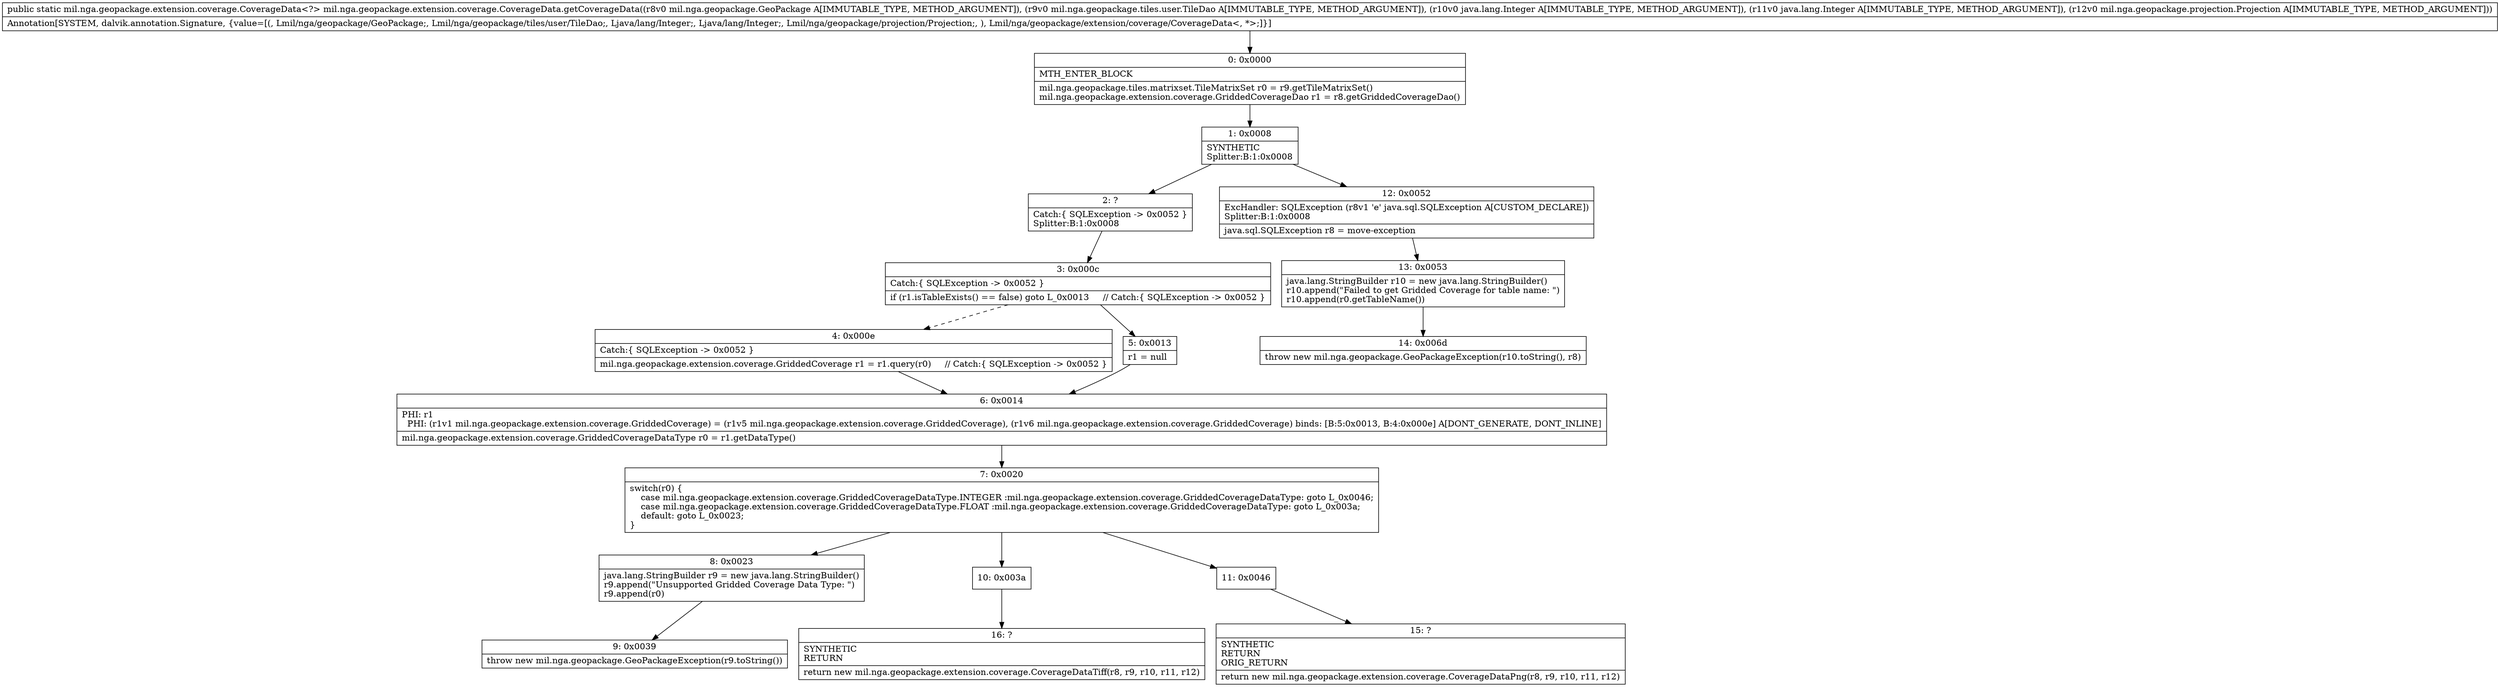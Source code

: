 digraph "CFG formil.nga.geopackage.extension.coverage.CoverageData.getCoverageData(Lmil\/nga\/geopackage\/GeoPackage;Lmil\/nga\/geopackage\/tiles\/user\/TileDao;Ljava\/lang\/Integer;Ljava\/lang\/Integer;Lmil\/nga\/geopackage\/projection\/Projection;)Lmil\/nga\/geopackage\/extension\/coverage\/CoverageData;" {
Node_0 [shape=record,label="{0\:\ 0x0000|MTH_ENTER_BLOCK\l|mil.nga.geopackage.tiles.matrixset.TileMatrixSet r0 = r9.getTileMatrixSet()\lmil.nga.geopackage.extension.coverage.GriddedCoverageDao r1 = r8.getGriddedCoverageDao()\l}"];
Node_1 [shape=record,label="{1\:\ 0x0008|SYNTHETIC\lSplitter:B:1:0x0008\l}"];
Node_2 [shape=record,label="{2\:\ ?|Catch:\{ SQLException \-\> 0x0052 \}\lSplitter:B:1:0x0008\l}"];
Node_3 [shape=record,label="{3\:\ 0x000c|Catch:\{ SQLException \-\> 0x0052 \}\l|if (r1.isTableExists() == false) goto L_0x0013     \/\/ Catch:\{ SQLException \-\> 0x0052 \}\l}"];
Node_4 [shape=record,label="{4\:\ 0x000e|Catch:\{ SQLException \-\> 0x0052 \}\l|mil.nga.geopackage.extension.coverage.GriddedCoverage r1 = r1.query(r0)     \/\/ Catch:\{ SQLException \-\> 0x0052 \}\l}"];
Node_5 [shape=record,label="{5\:\ 0x0013|r1 = null\l}"];
Node_6 [shape=record,label="{6\:\ 0x0014|PHI: r1 \l  PHI: (r1v1 mil.nga.geopackage.extension.coverage.GriddedCoverage) = (r1v5 mil.nga.geopackage.extension.coverage.GriddedCoverage), (r1v6 mil.nga.geopackage.extension.coverage.GriddedCoverage) binds: [B:5:0x0013, B:4:0x000e] A[DONT_GENERATE, DONT_INLINE]\l|mil.nga.geopackage.extension.coverage.GriddedCoverageDataType r0 = r1.getDataType()\l}"];
Node_7 [shape=record,label="{7\:\ 0x0020|switch(r0) \{\l    case mil.nga.geopackage.extension.coverage.GriddedCoverageDataType.INTEGER :mil.nga.geopackage.extension.coverage.GriddedCoverageDataType: goto L_0x0046;\l    case mil.nga.geopackage.extension.coverage.GriddedCoverageDataType.FLOAT :mil.nga.geopackage.extension.coverage.GriddedCoverageDataType: goto L_0x003a;\l    default: goto L_0x0023;\l\}\l}"];
Node_8 [shape=record,label="{8\:\ 0x0023|java.lang.StringBuilder r9 = new java.lang.StringBuilder()\lr9.append(\"Unsupported Gridded Coverage Data Type: \")\lr9.append(r0)\l}"];
Node_9 [shape=record,label="{9\:\ 0x0039|throw new mil.nga.geopackage.GeoPackageException(r9.toString())\l}"];
Node_10 [shape=record,label="{10\:\ 0x003a}"];
Node_11 [shape=record,label="{11\:\ 0x0046}"];
Node_12 [shape=record,label="{12\:\ 0x0052|ExcHandler: SQLException (r8v1 'e' java.sql.SQLException A[CUSTOM_DECLARE])\lSplitter:B:1:0x0008\l|java.sql.SQLException r8 = move\-exception\l}"];
Node_13 [shape=record,label="{13\:\ 0x0053|java.lang.StringBuilder r10 = new java.lang.StringBuilder()\lr10.append(\"Failed to get Gridded Coverage for table name: \")\lr10.append(r0.getTableName())\l}"];
Node_14 [shape=record,label="{14\:\ 0x006d|throw new mil.nga.geopackage.GeoPackageException(r10.toString(), r8)\l}"];
Node_15 [shape=record,label="{15\:\ ?|SYNTHETIC\lRETURN\lORIG_RETURN\l|return new mil.nga.geopackage.extension.coverage.CoverageDataPng(r8, r9, r10, r11, r12)\l}"];
Node_16 [shape=record,label="{16\:\ ?|SYNTHETIC\lRETURN\l|return new mil.nga.geopackage.extension.coverage.CoverageDataTiff(r8, r9, r10, r11, r12)\l}"];
MethodNode[shape=record,label="{public static mil.nga.geopackage.extension.coverage.CoverageData\<?\> mil.nga.geopackage.extension.coverage.CoverageData.getCoverageData((r8v0 mil.nga.geopackage.GeoPackage A[IMMUTABLE_TYPE, METHOD_ARGUMENT]), (r9v0 mil.nga.geopackage.tiles.user.TileDao A[IMMUTABLE_TYPE, METHOD_ARGUMENT]), (r10v0 java.lang.Integer A[IMMUTABLE_TYPE, METHOD_ARGUMENT]), (r11v0 java.lang.Integer A[IMMUTABLE_TYPE, METHOD_ARGUMENT]), (r12v0 mil.nga.geopackage.projection.Projection A[IMMUTABLE_TYPE, METHOD_ARGUMENT]))  | Annotation[SYSTEM, dalvik.annotation.Signature, \{value=[(, Lmil\/nga\/geopackage\/GeoPackage;, Lmil\/nga\/geopackage\/tiles\/user\/TileDao;, Ljava\/lang\/Integer;, Ljava\/lang\/Integer;, Lmil\/nga\/geopackage\/projection\/Projection;, ), Lmil\/nga\/geopackage\/extension\/coverage\/CoverageData\<, *\>;]\}]\l}"];
MethodNode -> Node_0;
Node_0 -> Node_1;
Node_1 -> Node_2;
Node_1 -> Node_12;
Node_2 -> Node_3;
Node_3 -> Node_4[style=dashed];
Node_3 -> Node_5;
Node_4 -> Node_6;
Node_5 -> Node_6;
Node_6 -> Node_7;
Node_7 -> Node_8;
Node_7 -> Node_10;
Node_7 -> Node_11;
Node_8 -> Node_9;
Node_10 -> Node_16;
Node_11 -> Node_15;
Node_12 -> Node_13;
Node_13 -> Node_14;
}

